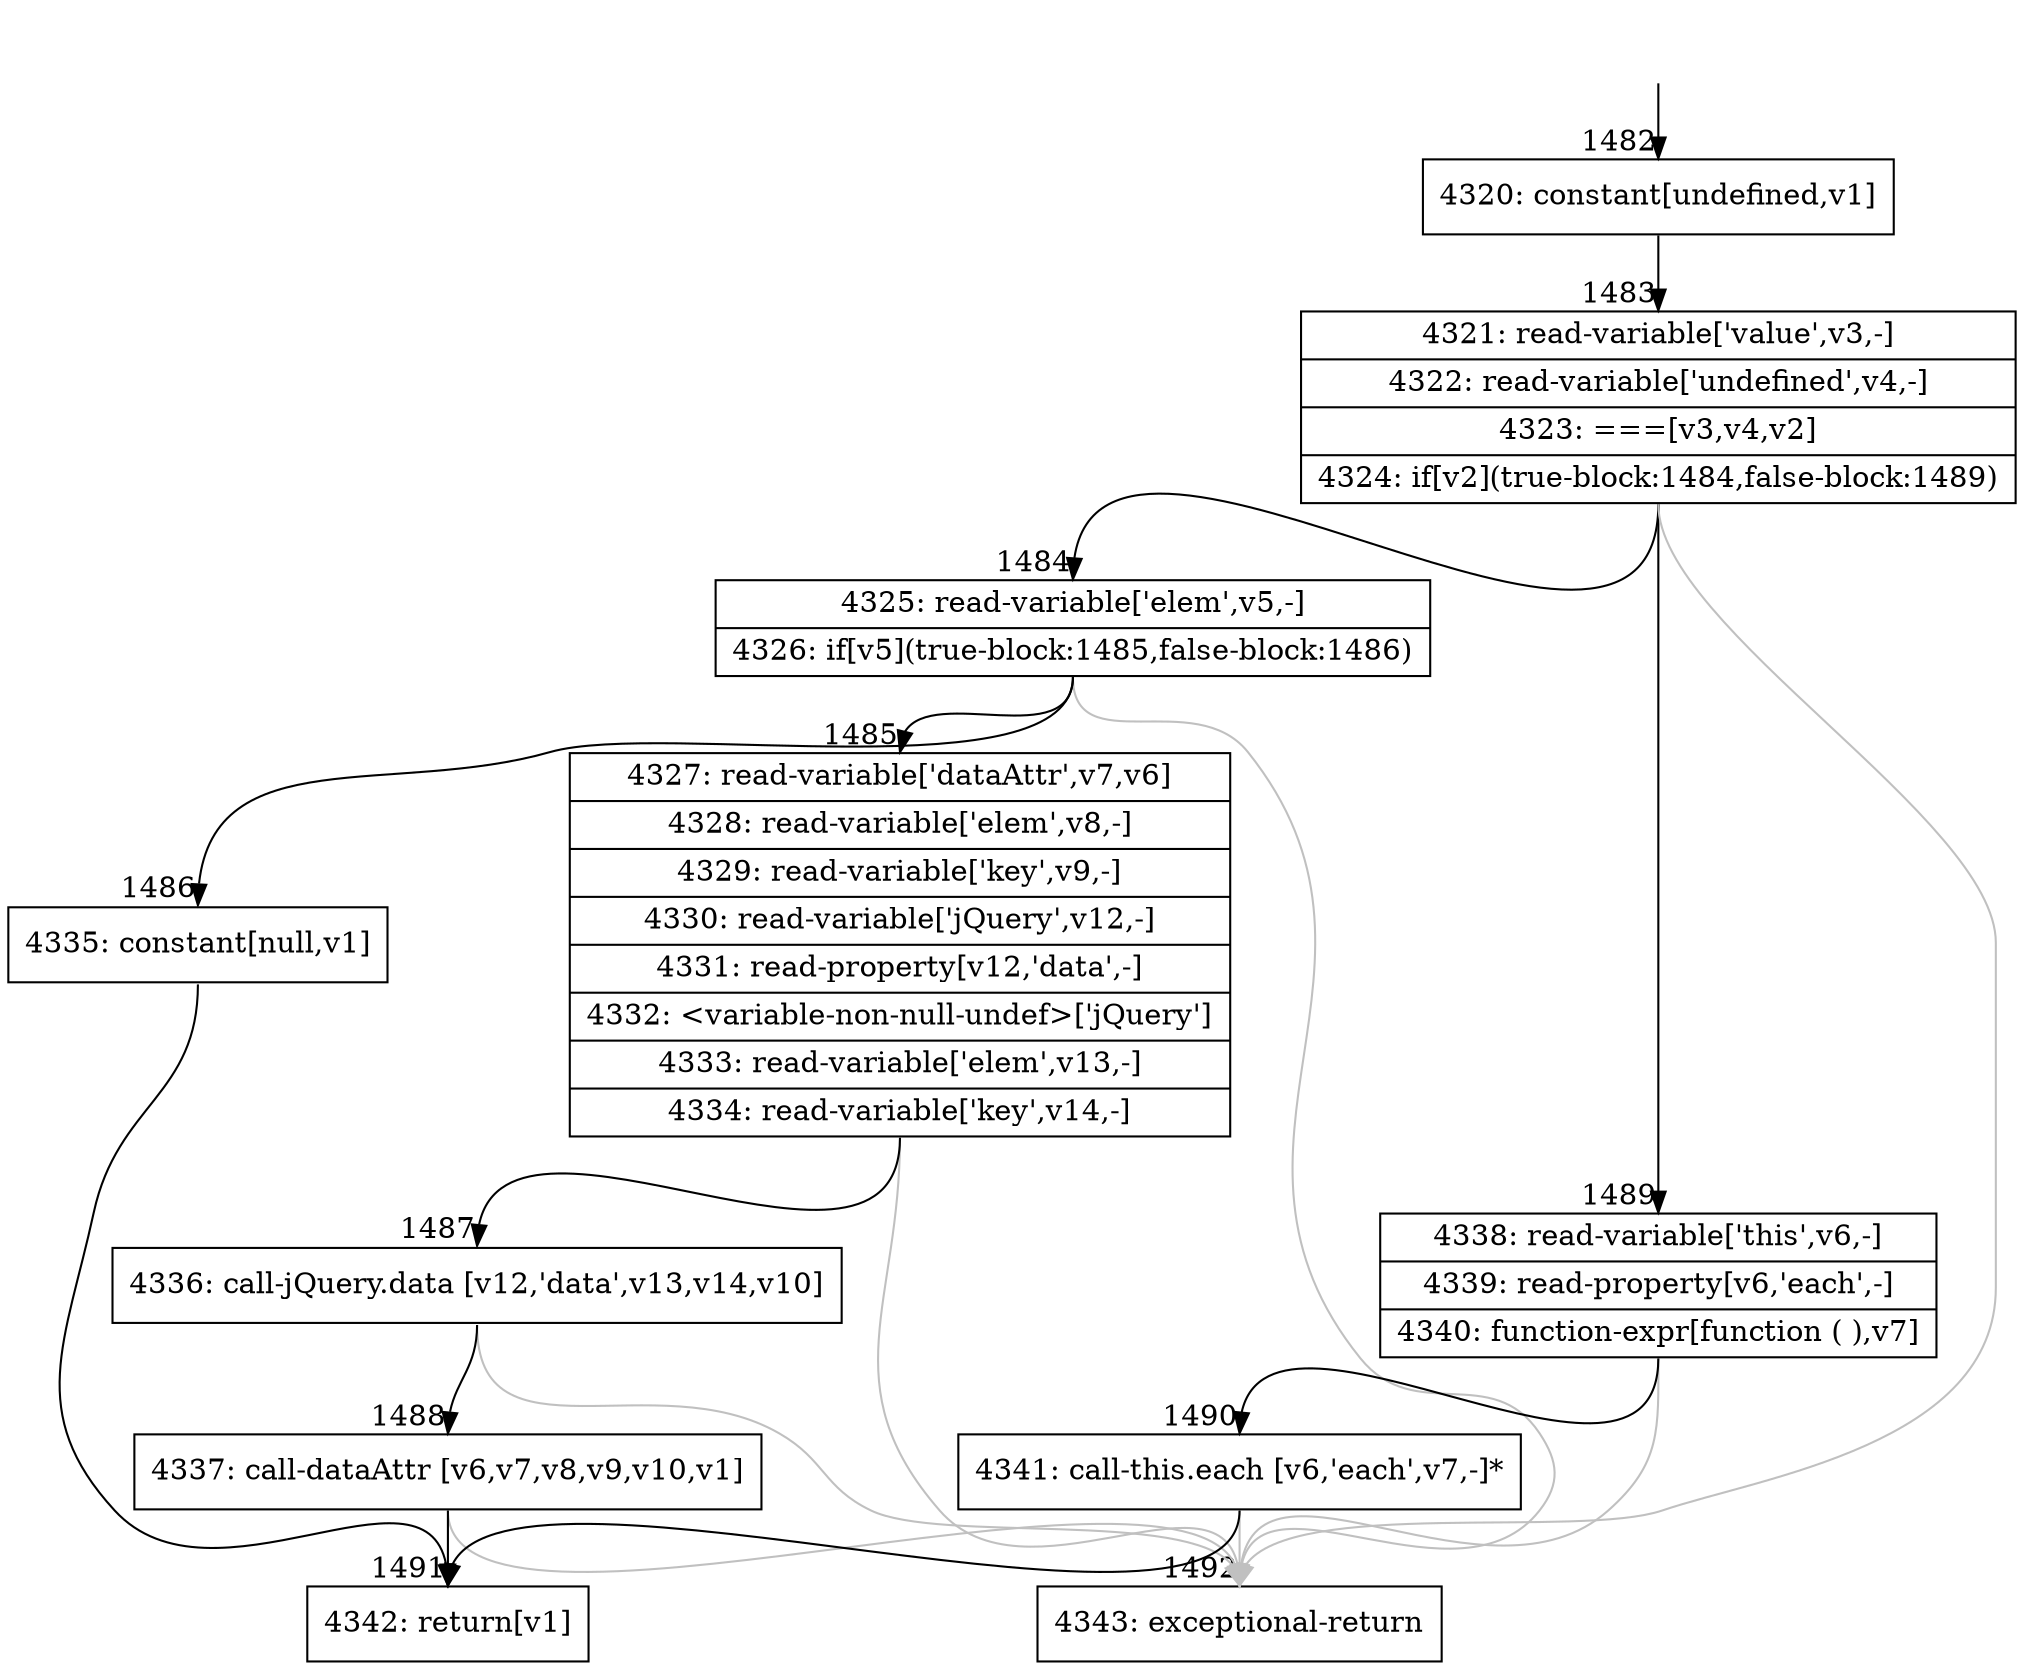 digraph {
rankdir="TD"
BB_entry102[shape=none,label=""];
BB_entry102 -> BB1482 [tailport=s, headport=n, headlabel="    1482"]
BB1482 [shape=record label="{4320: constant[undefined,v1]}" ] 
BB1482 -> BB1483 [tailport=s, headport=n, headlabel="      1483"]
BB1483 [shape=record label="{4321: read-variable['value',v3,-]|4322: read-variable['undefined',v4,-]|4323: ===[v3,v4,v2]|4324: if[v2](true-block:1484,false-block:1489)}" ] 
BB1483 -> BB1484 [tailport=s, headport=n, headlabel="      1484"]
BB1483 -> BB1489 [tailport=s, headport=n, headlabel="      1489"]
BB1483 -> BB1492 [tailport=s, headport=n, color=gray, headlabel="      1492"]
BB1484 [shape=record label="{4325: read-variable['elem',v5,-]|4326: if[v5](true-block:1485,false-block:1486)}" ] 
BB1484 -> BB1485 [tailport=s, headport=n, headlabel="      1485"]
BB1484 -> BB1486 [tailport=s, headport=n, headlabel="      1486"]
BB1484 -> BB1492 [tailport=s, headport=n, color=gray]
BB1485 [shape=record label="{4327: read-variable['dataAttr',v7,v6]|4328: read-variable['elem',v8,-]|4329: read-variable['key',v9,-]|4330: read-variable['jQuery',v12,-]|4331: read-property[v12,'data',-]|4332: \<variable-non-null-undef\>['jQuery']|4333: read-variable['elem',v13,-]|4334: read-variable['key',v14,-]}" ] 
BB1485 -> BB1487 [tailport=s, headport=n, headlabel="      1487"]
BB1485 -> BB1492 [tailport=s, headport=n, color=gray]
BB1486 [shape=record label="{4335: constant[null,v1]}" ] 
BB1486 -> BB1491 [tailport=s, headport=n, headlabel="      1491"]
BB1487 [shape=record label="{4336: call-jQuery.data [v12,'data',v13,v14,v10]}" ] 
BB1487 -> BB1488 [tailport=s, headport=n, headlabel="      1488"]
BB1487 -> BB1492 [tailport=s, headport=n, color=gray]
BB1488 [shape=record label="{4337: call-dataAttr [v6,v7,v8,v9,v10,v1]}" ] 
BB1488 -> BB1491 [tailport=s, headport=n]
BB1488 -> BB1492 [tailport=s, headport=n, color=gray]
BB1489 [shape=record label="{4338: read-variable['this',v6,-]|4339: read-property[v6,'each',-]|4340: function-expr[function ( ),v7]}" ] 
BB1489 -> BB1490 [tailport=s, headport=n, headlabel="      1490"]
BB1489 -> BB1492 [tailport=s, headport=n, color=gray]
BB1490 [shape=record label="{4341: call-this.each [v6,'each',v7,-]*}" ] 
BB1490 -> BB1491 [tailport=s, headport=n]
BB1490 -> BB1492 [tailport=s, headport=n, color=gray]
BB1491 [shape=record label="{4342: return[v1]}" ] 
BB1492 [shape=record label="{4343: exceptional-return}" ] 
}

